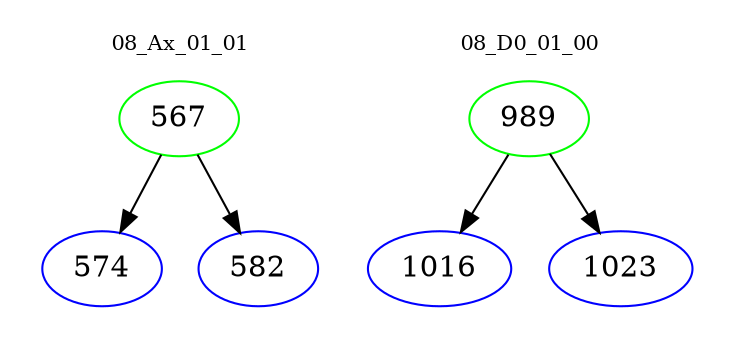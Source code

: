 digraph{
subgraph cluster_0 {
color = white
label = "08_Ax_01_01";
fontsize=10;
T0_567 [label="567", color="green"]
T0_567 -> T0_574 [color="black"]
T0_574 [label="574", color="blue"]
T0_567 -> T0_582 [color="black"]
T0_582 [label="582", color="blue"]
}
subgraph cluster_1 {
color = white
label = "08_D0_01_00";
fontsize=10;
T1_989 [label="989", color="green"]
T1_989 -> T1_1016 [color="black"]
T1_1016 [label="1016", color="blue"]
T1_989 -> T1_1023 [color="black"]
T1_1023 [label="1023", color="blue"]
}
}
